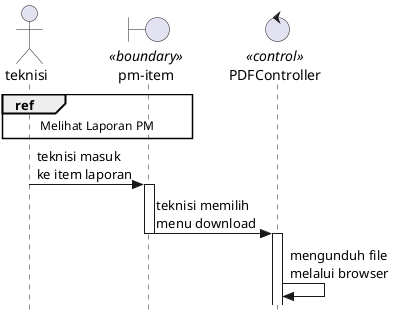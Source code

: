 @startuml downloadPM 

skinparam style strictuml

actor teknisi
boundary "pm-item" as item <<boundary>>
control PDFController <<control>>

ref over teknisi, item : Melihat Laporan PM

teknisi -> item : teknisi masuk\nke item laporan
    activate item
item -> PDFController : teknisi memilih\nmenu download
    deactivate item
    activate PDFController
PDFController -> PDFController : mengunduh file\nmelalui browser

@enduml



@startuml downloadCM 

skinparam style strictuml

actor teknisi
boundary "cm-item" as item <<boundary>>
control PDFController <<control>>

ref over teknisi, item : Melihat Laporan CM

teknisi -> item : teknisi masuk\nke item laporan
    activate item
item -> PDFController : teknisi memilih\nmenu download
    deactivate item
    activate PDFController
PDFController -> PDFController : mengunduh file\nmelalui browser

@enduml